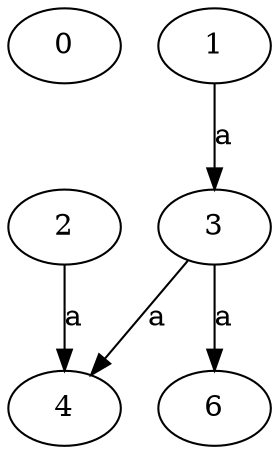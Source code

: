 strict digraph  {
0;
2;
3;
4;
1;
6;
2 -> 4  [label=a];
3 -> 4  [label=a];
3 -> 6  [label=a];
1 -> 3  [label=a];
}
